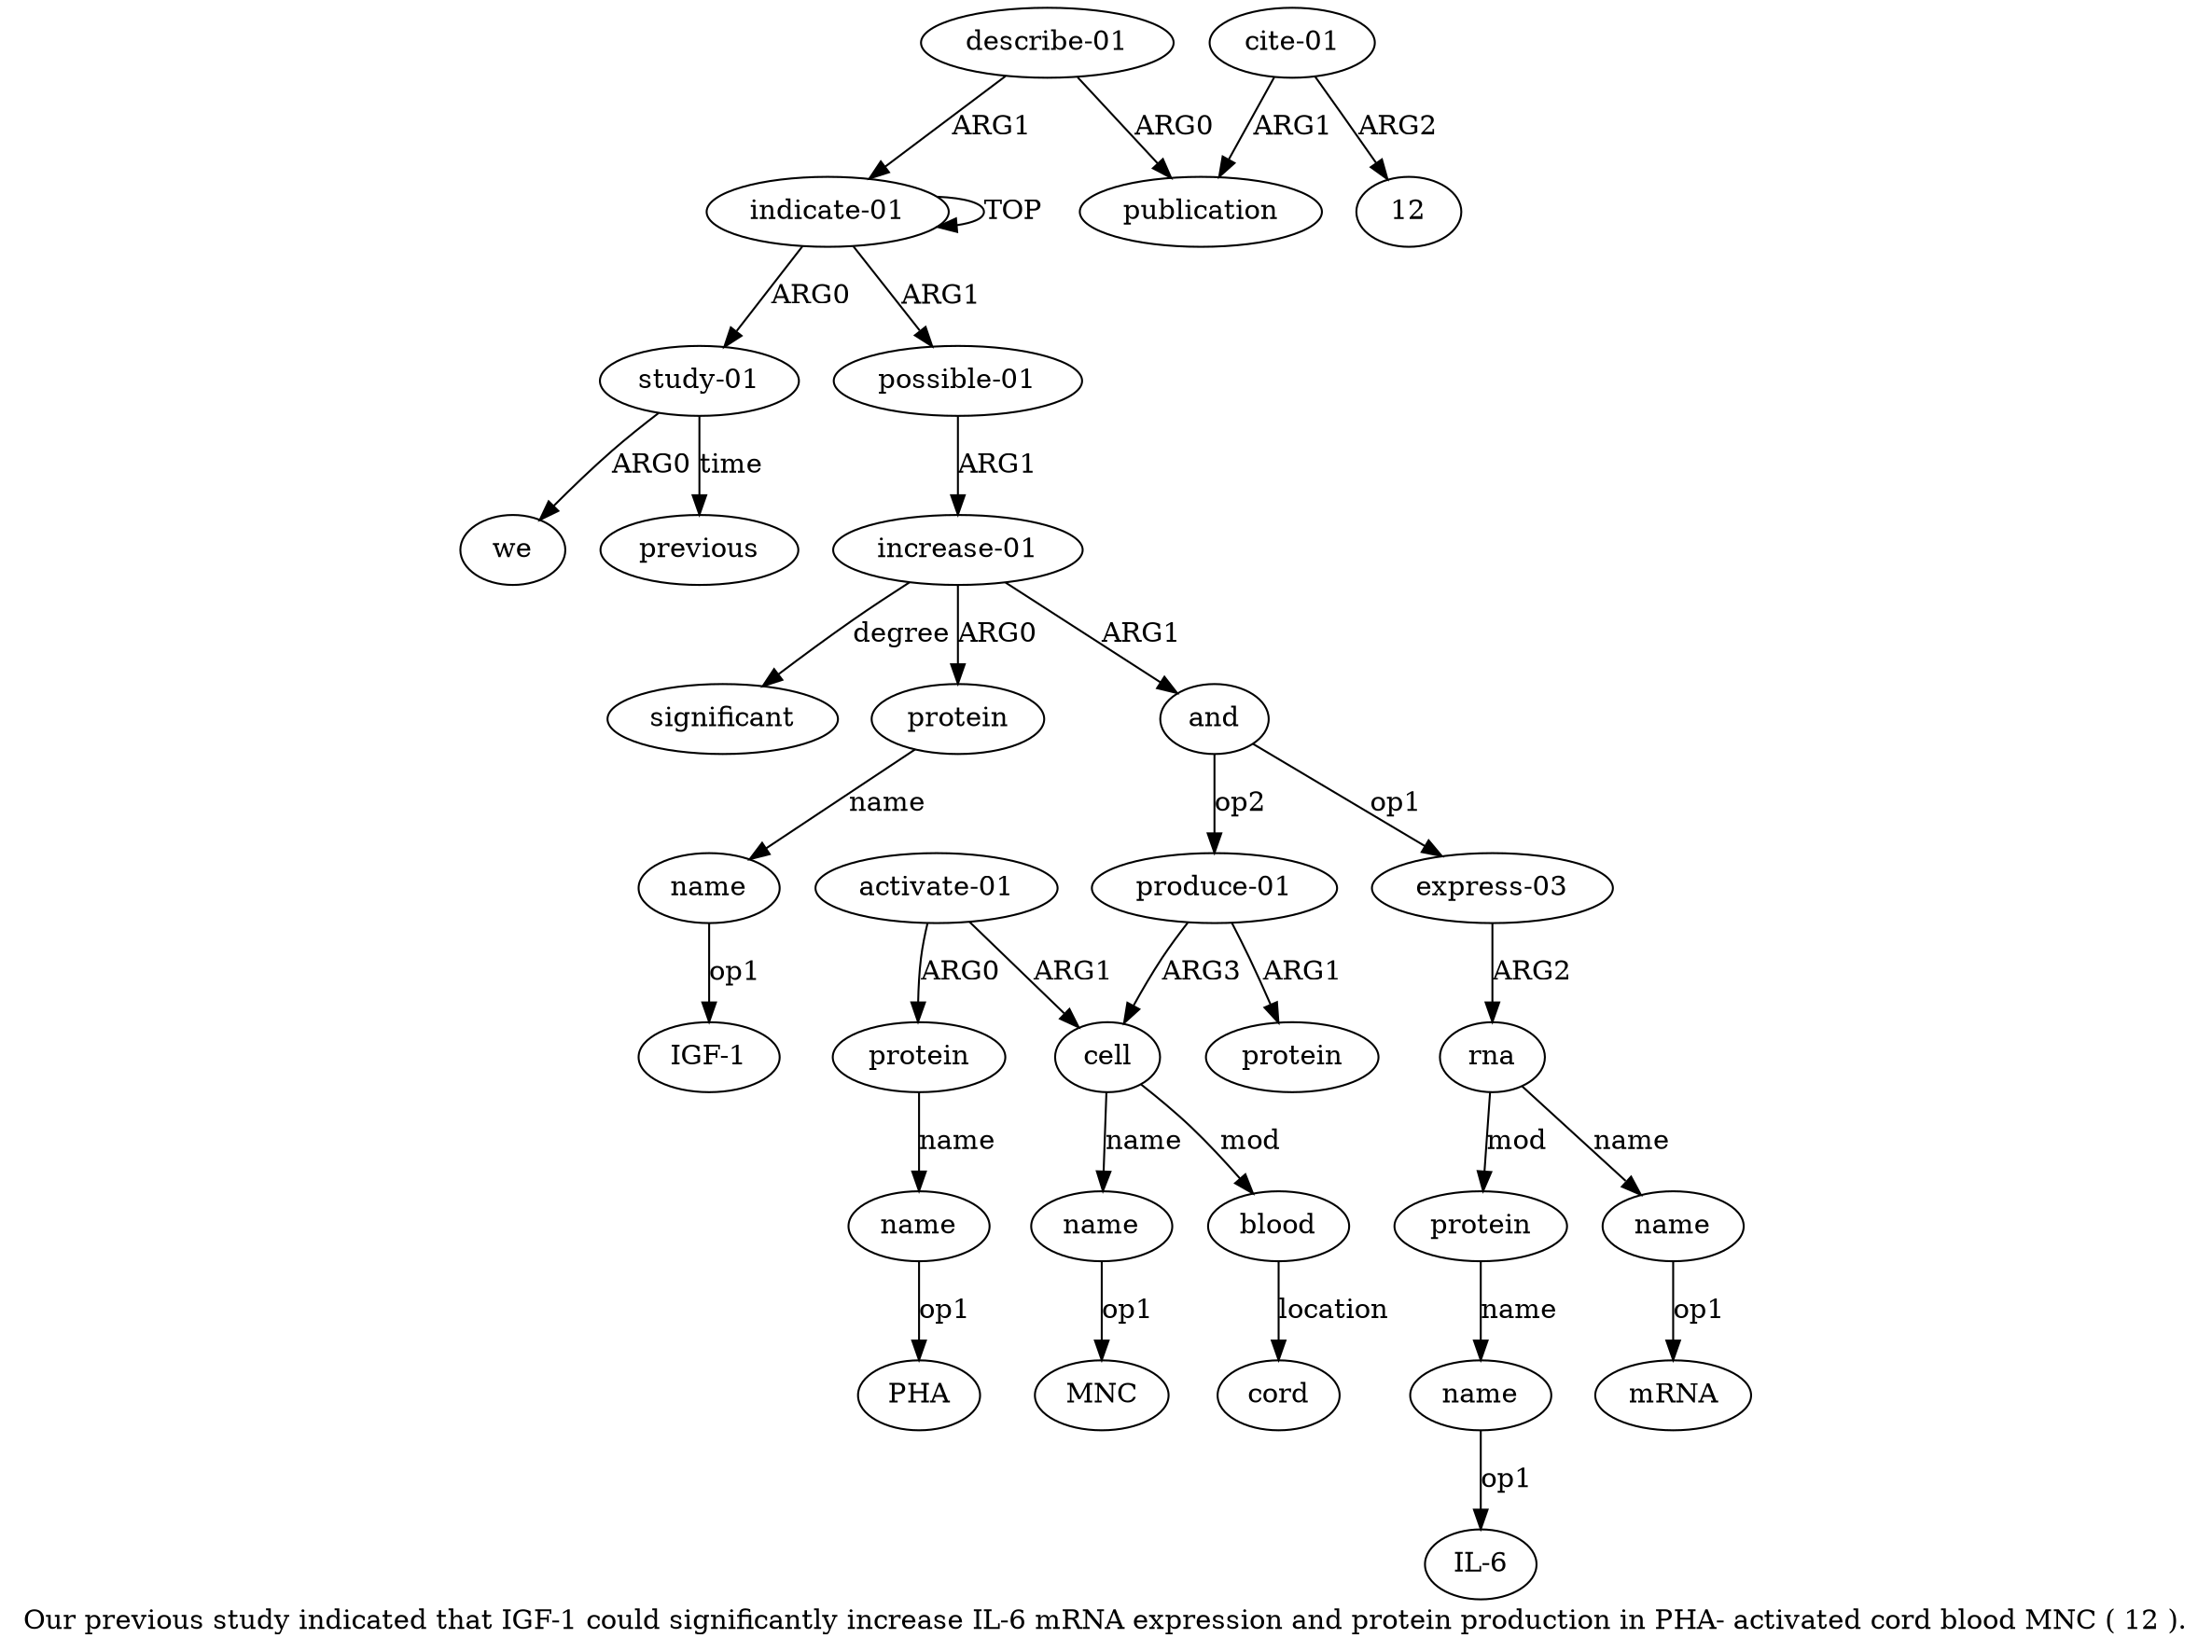digraph  {
	graph [label="Our previous study indicated that IGF-1 could significantly increase IL-6 mRNA expression and protein production in PHA- activated \
cord blood MNC ( 12 )."];
	node [label="\N"];
	a20	 [color=black,
		gold_ind=20,
		gold_label=name,
		label=name,
		test_ind=20,
		test_label=name];
	"a20 PHA"	 [color=black,
		gold_ind=-1,
		gold_label=PHA,
		label=PHA,
		test_ind=-1,
		test_label=PHA];
	a20 -> "a20 PHA" [key=0,
	color=black,
	gold_label=op1,
	label=op1,
	test_label=op1];
a21 [color=black,
	gold_ind=21,
	gold_label=blood,
	label=blood,
	test_ind=21,
	test_label=blood];
a22 [color=black,
	gold_ind=22,
	gold_label=cord,
	label=cord,
	test_ind=22,
	test_label=cord];
a21 -> a22 [key=0,
color=black,
gold_label=location,
label=location,
test_label=location];
a23 [color=black,
gold_ind=23,
gold_label=significant,
label=significant,
test_ind=23,
test_label=significant];
a24 [color=black,
gold_ind=24,
gold_label="describe-01",
label="describe-01",
test_ind=24,
test_label="describe-01"];
a25 [color=black,
gold_ind=25,
gold_label=publication,
label=publication,
test_ind=25,
test_label=publication];
a24 -> a25 [key=0,
color=black,
gold_label=ARG0,
label=ARG0,
test_label=ARG0];
a0 [color=black,
gold_ind=0,
gold_label="indicate-01",
label="indicate-01",
test_ind=0,
test_label="indicate-01"];
a24 -> a0 [key=0,
color=black,
gold_label=ARG1,
label=ARG1,
test_label=ARG1];
a26 [color=black,
gold_ind=26,
gold_label="cite-01",
label="cite-01",
test_ind=26,
test_label="cite-01"];
a26 -> a25 [key=0,
color=black,
gold_label=ARG1,
label=ARG1,
test_label=ARG1];
"a26 12" [color=black,
gold_ind=-1,
gold_label=12,
label=12,
test_ind=-1,
test_label=12];
a26 -> "a26 12" [key=0,
color=black,
gold_label=ARG2,
label=ARG2,
test_label=ARG2];
"a7 IGF-1" [color=black,
gold_ind=-1,
gold_label="IGF-1",
label="IGF-1",
test_ind=-1,
test_label="IGF-1"];
"a13 IL-6" [color=black,
gold_ind=-1,
gold_label="IL-6",
label="IL-6",
test_ind=-1,
test_label="IL-6"];
a15 [color=black,
gold_ind=15,
gold_label=protein,
label=protein,
test_ind=15,
test_label=protein];
a14 [color=black,
gold_ind=14,
gold_label="produce-01",
label="produce-01",
test_ind=14,
test_label="produce-01"];
a14 -> a15 [key=0,
color=black,
gold_label=ARG1,
label=ARG1,
test_label=ARG1];
a16 [color=black,
gold_ind=16,
gold_label=cell,
label=cell,
test_ind=16,
test_label=cell];
a14 -> a16 [key=0,
color=black,
gold_label=ARG3,
label=ARG3,
test_label=ARG3];
a17 [color=black,
gold_ind=17,
gold_label=name,
label=name,
test_ind=17,
test_label=name];
"a17 MNC" [color=black,
gold_ind=-1,
gold_label=MNC,
label=MNC,
test_ind=-1,
test_label=MNC];
a17 -> "a17 MNC" [key=0,
color=black,
gold_label=op1,
label=op1,
test_label=op1];
a16 -> a21 [key=0,
color=black,
gold_label=mod,
label=mod,
test_label=mod];
a16 -> a17 [key=0,
color=black,
gold_label=name,
label=name,
test_label=name];
a11 [color=black,
gold_ind=11,
gold_label=name,
label=name,
test_ind=11,
test_label=name];
"a11 mRNA" [color=black,
gold_ind=-1,
gold_label=mRNA,
label=mRNA,
test_ind=-1,
test_label=mRNA];
a11 -> "a11 mRNA" [key=0,
color=black,
gold_label=op1,
label=op1,
test_label=op1];
a10 [color=black,
gold_ind=10,
gold_label=rna,
label=rna,
test_ind=10,
test_label=rna];
a10 -> a11 [key=0,
color=black,
gold_label=name,
label=name,
test_label=name];
a12 [color=black,
gold_ind=12,
gold_label=protein,
label=protein,
test_ind=12,
test_label=protein];
a10 -> a12 [key=0,
color=black,
gold_label=mod,
label=mod,
test_label=mod];
a13 [color=black,
gold_ind=13,
gold_label=name,
label=name,
test_ind=13,
test_label=name];
a13 -> "a13 IL-6" [key=0,
color=black,
gold_label=op1,
label=op1,
test_label=op1];
a12 -> a13 [key=0,
color=black,
gold_label=name,
label=name,
test_label=name];
a19 [color=black,
gold_ind=19,
gold_label=protein,
label=protein,
test_ind=19,
test_label=protein];
a19 -> a20 [key=0,
color=black,
gold_label=name,
label=name,
test_label=name];
a18 [color=black,
gold_ind=18,
gold_label="activate-01",
label="activate-01",
test_ind=18,
test_label="activate-01"];
a18 -> a16 [key=0,
color=black,
gold_label=ARG1,
label=ARG1,
test_label=ARG1];
a18 -> a19 [key=0,
color=black,
gold_label=ARG0,
label=ARG0,
test_label=ARG0];
a1 [color=black,
gold_ind=1,
gold_label="study-01",
label="study-01",
test_ind=1,
test_label="study-01"];
a3 [color=black,
gold_ind=3,
gold_label=previous,
label=previous,
test_ind=3,
test_label=previous];
a1 -> a3 [key=0,
color=black,
gold_label=time,
label=time,
test_label=time];
a2 [color=black,
gold_ind=2,
gold_label=we,
label=we,
test_ind=2,
test_label=we];
a1 -> a2 [key=0,
color=black,
gold_label=ARG0,
label=ARG0,
test_label=ARG0];
a0 -> a1 [key=0,
color=black,
gold_label=ARG0,
label=ARG0,
test_label=ARG0];
a0 -> a0 [key=0,
color=black,
gold_label=TOP,
label=TOP,
test_label=TOP];
a4 [color=black,
gold_ind=4,
gold_label="possible-01",
label="possible-01",
test_ind=4,
test_label="possible-01"];
a0 -> a4 [key=0,
color=black,
gold_label=ARG1,
label=ARG1,
test_label=ARG1];
a5 [color=black,
gold_ind=5,
gold_label="increase-01",
label="increase-01",
test_ind=5,
test_label="increase-01"];
a5 -> a23 [key=0,
color=black,
gold_label=degree,
label=degree,
test_label=degree];
a6 [color=black,
gold_ind=6,
gold_label=protein,
label=protein,
test_ind=6,
test_label=protein];
a5 -> a6 [key=0,
color=black,
gold_label=ARG0,
label=ARG0,
test_label=ARG0];
a8 [color=black,
gold_ind=8,
gold_label=and,
label=and,
test_ind=8,
test_label=and];
a5 -> a8 [key=0,
color=black,
gold_label=ARG1,
label=ARG1,
test_label=ARG1];
a4 -> a5 [key=0,
color=black,
gold_label=ARG1,
label=ARG1,
test_label=ARG1];
a7 [color=black,
gold_ind=7,
gold_label=name,
label=name,
test_ind=7,
test_label=name];
a7 -> "a7 IGF-1" [key=0,
color=black,
gold_label=op1,
label=op1,
test_label=op1];
a6 -> a7 [key=0,
color=black,
gold_label=name,
label=name,
test_label=name];
a9 [color=black,
gold_ind=9,
gold_label="express-03",
label="express-03",
test_ind=9,
test_label="express-03"];
a9 -> a10 [key=0,
color=black,
gold_label=ARG2,
label=ARG2,
test_label=ARG2];
a8 -> a14 [key=0,
color=black,
gold_label=op2,
label=op2,
test_label=op2];
a8 -> a9 [key=0,
color=black,
gold_label=op1,
label=op1,
test_label=op1];
}
